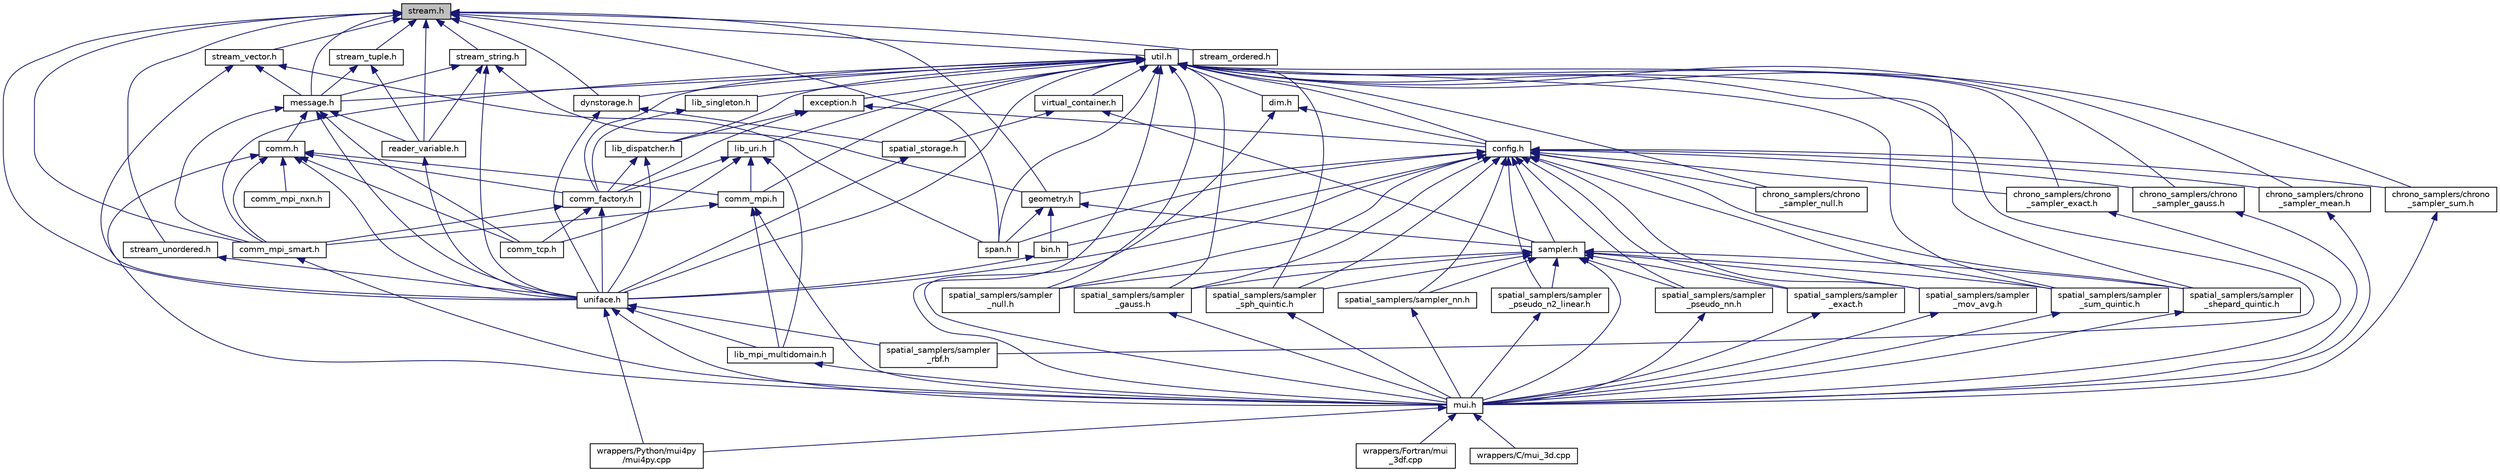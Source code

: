 digraph "stream.h"
{
 // LATEX_PDF_SIZE
  edge [fontname="Helvetica",fontsize="10",labelfontname="Helvetica",labelfontsize="10"];
  node [fontname="Helvetica",fontsize="10",shape=record];
  Node1 [label="stream.h",height=0.2,width=0.4,color="black", fillcolor="grey75", style="filled", fontcolor="black",tooltip="Defines base stream class container_stream and associated functors."];
  Node1 -> Node2 [dir="back",color="midnightblue",fontsize="10",style="solid",fontname="Helvetica"];
  Node2 [label="comm_mpi_smart.h",height=0.2,width=0.4,color="black", fillcolor="white", style="filled",URL="$comm__mpi__smart_8h.html",tooltip="Structures and methods for a smart (communication reducing) communicator type."];
  Node2 -> Node3 [dir="back",color="midnightblue",fontsize="10",style="solid",fontname="Helvetica"];
  Node3 [label="mui.h",height=0.2,width=0.4,color="black", fillcolor="white", style="filled",URL="$mui_8h.html",tooltip="The main header file for MUI. Usually the only file that needs to be included in order to integrate i..."];
  Node3 -> Node4 [dir="back",color="midnightblue",fontsize="10",style="solid",fontname="Helvetica"];
  Node4 [label="wrappers/C/mui_3d.cpp",height=0.2,width=0.4,color="black", fillcolor="white", style="filled",URL="$mui__3d_8cpp.html",tooltip=" "];
  Node3 -> Node5 [dir="back",color="midnightblue",fontsize="10",style="solid",fontname="Helvetica"];
  Node5 [label="wrappers/Fortran/mui\l_3df.cpp",height=0.2,width=0.4,color="black", fillcolor="white", style="filled",URL="$mui__3df_8cpp.html",tooltip=" "];
  Node3 -> Node6 [dir="back",color="midnightblue",fontsize="10",style="solid",fontname="Helvetica"];
  Node6 [label="wrappers/Python/mui4py\l/mui4py.cpp",height=0.2,width=0.4,color="black", fillcolor="white", style="filled",URL="$mui4py_8cpp.html",tooltip=" "];
  Node1 -> Node7 [dir="back",color="midnightblue",fontsize="10",style="solid",fontname="Helvetica"];
  Node7 [label="dynstorage.h",height=0.2,width=0.4,color="black", fillcolor="white", style="filled",URL="$dynstorage_8h.html",tooltip="Implementation of a compound dynamic data structure used throughout MUI."];
  Node7 -> Node8 [dir="back",color="midnightblue",fontsize="10",style="solid",fontname="Helvetica"];
  Node8 [label="spatial_storage.h",height=0.2,width=0.4,color="black", fillcolor="white", style="filled",URL="$spatial__storage_8h.html",tooltip="Defines the spatial_storage data type."];
  Node8 -> Node9 [dir="back",color="midnightblue",fontsize="10",style="solid",fontname="Helvetica"];
  Node9 [label="uniface.h",height=0.2,width=0.4,color="black", fillcolor="white", style="filled",URL="$uniface_8h.html",tooltip="Provides the majority of the useful functionality for MUI, including all fetch, commit and push funct..."];
  Node9 -> Node10 [dir="back",color="midnightblue",fontsize="10",style="solid",fontname="Helvetica"];
  Node10 [label="lib_mpi_multidomain.h",height=0.2,width=0.4,color="black", fillcolor="white", style="filled",URL="$lib__mpi__multidomain_8h.html",tooltip="Provides helper functions for creating and synchronising multiple MUI interfaces for a single domain."];
  Node10 -> Node3 [dir="back",color="midnightblue",fontsize="10",style="solid",fontname="Helvetica"];
  Node9 -> Node3 [dir="back",color="midnightblue",fontsize="10",style="solid",fontname="Helvetica"];
  Node9 -> Node11 [dir="back",color="midnightblue",fontsize="10",style="solid",fontname="Helvetica"];
  Node11 [label="spatial_samplers/sampler\l_rbf.h",height=0.2,width=0.4,color="black", fillcolor="white", style="filled",URL="$sampler__rbf_8h.html",tooltip="Spatial sampler using Gaussian Radial Basis Function interpolation."];
  Node9 -> Node6 [dir="back",color="midnightblue",fontsize="10",style="solid",fontname="Helvetica"];
  Node7 -> Node9 [dir="back",color="midnightblue",fontsize="10",style="solid",fontname="Helvetica"];
  Node1 -> Node12 [dir="back",color="midnightblue",fontsize="10",style="solid",fontname="Helvetica"];
  Node12 [label="geometry.h",height=0.2,width=0.4,color="black", fillcolor="white", style="filled",URL="$geometry_8h.html",tooltip="Base classes for creating geometries, primarily used by spatial interpolation methods and for definin..."];
  Node12 -> Node13 [dir="back",color="midnightblue",fontsize="10",style="solid",fontname="Helvetica"];
  Node13 [label="bin.h",height=0.2,width=0.4,color="black", fillcolor="white", style="filled",URL="$bin_8h.html",tooltip="Structures and methods to create an underlying binning structure for data received through an interfa..."];
  Node13 -> Node9 [dir="back",color="midnightblue",fontsize="10",style="solid",fontname="Helvetica"];
  Node12 -> Node14 [dir="back",color="midnightblue",fontsize="10",style="solid",fontname="Helvetica"];
  Node14 [label="sampler.h",height=0.2,width=0.4,color="black", fillcolor="white", style="filled",URL="$sampler_8h.html",tooltip="A reference file for making custom samplers. The new sampler does not have to derive from this class,..."];
  Node14 -> Node3 [dir="back",color="midnightblue",fontsize="10",style="solid",fontname="Helvetica"];
  Node14 -> Node15 [dir="back",color="midnightblue",fontsize="10",style="solid",fontname="Helvetica"];
  Node15 [label="spatial_samplers/sampler\l_exact.h",height=0.2,width=0.4,color="black", fillcolor="white", style="filled",URL="$sampler__exact_8h.html",tooltip="Spatial sampler that provides a value at an exact point with no interpolation."];
  Node15 -> Node3 [dir="back",color="midnightblue",fontsize="10",style="solid",fontname="Helvetica"];
  Node14 -> Node16 [dir="back",color="midnightblue",fontsize="10",style="solid",fontname="Helvetica"];
  Node16 [label="spatial_samplers/sampler\l_gauss.h",height=0.2,width=0.4,color="black", fillcolor="white", style="filled",URL="$sampler__gauss_8h.html",tooltip="Spatial sampler that provides a value at a point using Gaussian interpolation."];
  Node16 -> Node3 [dir="back",color="midnightblue",fontsize="10",style="solid",fontname="Helvetica"];
  Node14 -> Node17 [dir="back",color="midnightblue",fontsize="10",style="solid",fontname="Helvetica"];
  Node17 [label="spatial_samplers/sampler\l_mov_avg.h",height=0.2,width=0.4,color="black", fillcolor="white", style="filled",URL="$sampler__mov__avg_8h.html",tooltip="Spatial sampler that provides a value at a point using a moving average interpolation."];
  Node17 -> Node3 [dir="back",color="midnightblue",fontsize="10",style="solid",fontname="Helvetica"];
  Node14 -> Node18 [dir="back",color="midnightblue",fontsize="10",style="solid",fontname="Helvetica"];
  Node18 [label="spatial_samplers/sampler_nn.h",height=0.2,width=0.4,color="black", fillcolor="white", style="filled",URL="$sampler__nn_8h.html",tooltip="Spatial sampler that provides a value at a point using a nearest neighbour interpolation."];
  Node18 -> Node3 [dir="back",color="midnightblue",fontsize="10",style="solid",fontname="Helvetica"];
  Node14 -> Node19 [dir="back",color="midnightblue",fontsize="10",style="solid",fontname="Helvetica"];
  Node19 [label="spatial_samplers/sampler\l_null.h",height=0.2,width=0.4,color="black", fillcolor="white", style="filled",URL="$sampler__null_8h.html",tooltip="Dummy spatial sampler that provides a template for creating new samplers."];
  Node14 -> Node20 [dir="back",color="midnightblue",fontsize="10",style="solid",fontname="Helvetica"];
  Node20 [label="spatial_samplers/sampler\l_pseudo_n2_linear.h",height=0.2,width=0.4,color="black", fillcolor="white", style="filled",URL="$sampler__pseudo__n2__linear_8h.html",tooltip="Spatial sampler that provides a value at a point using a pseudo-linear n^2 interpolation."];
  Node20 -> Node3 [dir="back",color="midnightblue",fontsize="10",style="solid",fontname="Helvetica"];
  Node14 -> Node21 [dir="back",color="midnightblue",fontsize="10",style="solid",fontname="Helvetica"];
  Node21 [label="spatial_samplers/sampler\l_pseudo_nn.h",height=0.2,width=0.4,color="black", fillcolor="white", style="filled",URL="$sampler__pseudo__nn_8h.html",tooltip="Spatial sampler that provides a value at a point using a pseudo nearest neighbour interpolation."];
  Node21 -> Node3 [dir="back",color="midnightblue",fontsize="10",style="solid",fontname="Helvetica"];
  Node14 -> Node22 [dir="back",color="midnightblue",fontsize="10",style="solid",fontname="Helvetica"];
  Node22 [label="spatial_samplers/sampler\l_shepard_quintic.h",height=0.2,width=0.4,color="black", fillcolor="white", style="filled",URL="$sampler__shepard__quintic_8h.html",tooltip=" "];
  Node22 -> Node3 [dir="back",color="midnightblue",fontsize="10",style="solid",fontname="Helvetica"];
  Node14 -> Node23 [dir="back",color="midnightblue",fontsize="10",style="solid",fontname="Helvetica"];
  Node23 [label="spatial_samplers/sampler\l_sph_quintic.h",height=0.2,width=0.4,color="black", fillcolor="white", style="filled",URL="$sampler__sph__quintic_8h.html",tooltip="Spatial sampler that provides a value at a point using SPH interpolation with a quintic kernel."];
  Node23 -> Node3 [dir="back",color="midnightblue",fontsize="10",style="solid",fontname="Helvetica"];
  Node14 -> Node24 [dir="back",color="midnightblue",fontsize="10",style="solid",fontname="Helvetica"];
  Node24 [label="spatial_samplers/sampler\l_sum_quintic.h",height=0.2,width=0.4,color="black", fillcolor="white", style="filled",URL="$sampler__sum__quintic_8h.html",tooltip="Spatial sampler that provides a value at a point using summation with a quintic kernel."];
  Node24 -> Node3 [dir="back",color="midnightblue",fontsize="10",style="solid",fontname="Helvetica"];
  Node12 -> Node25 [dir="back",color="midnightblue",fontsize="10",style="solid",fontname="Helvetica"];
  Node25 [label="span.h",height=0.2,width=0.4,color="black", fillcolor="white", style="filled",URL="$span_8h.html",tooltip="Provides functions to determine whether geometries are colliding."];
  Node1 -> Node26 [dir="back",color="midnightblue",fontsize="10",style="solid",fontname="Helvetica"];
  Node26 [label="message.h",height=0.2,width=0.4,color="black", fillcolor="white", style="filled",URL="$message_8h.html",tooltip="Structure to contain and manipulate data from internal data to MPI message."];
  Node26 -> Node27 [dir="back",color="midnightblue",fontsize="10",style="solid",fontname="Helvetica"];
  Node27 [label="comm.h",height=0.2,width=0.4,color="black", fillcolor="white", style="filled",URL="$comm_8h.html",tooltip="File containing class definition of communication interface. This is the base class for all other com..."];
  Node27 -> Node28 [dir="back",color="midnightblue",fontsize="10",style="solid",fontname="Helvetica"];
  Node28 [label="comm_factory.h",height=0.2,width=0.4,color="black", fillcolor="white", style="filled",URL="$comm__factory_8h.html",tooltip="Structures and methods to create a new communicator based on chosen protocols."];
  Node28 -> Node2 [dir="back",color="midnightblue",fontsize="10",style="solid",fontname="Helvetica"];
  Node28 -> Node29 [dir="back",color="midnightblue",fontsize="10",style="solid",fontname="Helvetica"];
  Node29 [label="comm_tcp.h",height=0.2,width=0.4,color="black", fillcolor="white", style="filled",URL="$comm__tcp_8h.html",tooltip="File containing class definition of base TCP communicator."];
  Node28 -> Node9 [dir="back",color="midnightblue",fontsize="10",style="solid",fontname="Helvetica"];
  Node27 -> Node30 [dir="back",color="midnightblue",fontsize="10",style="solid",fontname="Helvetica"];
  Node30 [label="comm_mpi.h",height=0.2,width=0.4,color="black", fillcolor="white", style="filled",URL="$comm__mpi_8h.html",tooltip="Class definition of base MPI communicator."];
  Node30 -> Node2 [dir="back",color="midnightblue",fontsize="10",style="solid",fontname="Helvetica"];
  Node30 -> Node10 [dir="back",color="midnightblue",fontsize="10",style="solid",fontname="Helvetica"];
  Node30 -> Node3 [dir="back",color="midnightblue",fontsize="10",style="solid",fontname="Helvetica"];
  Node27 -> Node31 [dir="back",color="midnightblue",fontsize="10",style="solid",fontname="Helvetica"];
  Node31 [label="comm_mpi_nxn.h",height=0.2,width=0.4,color="black", fillcolor="white", style="filled",URL="$comm__mpi__nxn_8h.html",tooltip="Structures and methods for a many-to-many (nxn) communicator type."];
  Node27 -> Node2 [dir="back",color="midnightblue",fontsize="10",style="solid",fontname="Helvetica"];
  Node27 -> Node29 [dir="back",color="midnightblue",fontsize="10",style="solid",fontname="Helvetica"];
  Node27 -> Node3 [dir="back",color="midnightblue",fontsize="10",style="solid",fontname="Helvetica"];
  Node27 -> Node9 [dir="back",color="midnightblue",fontsize="10",style="solid",fontname="Helvetica"];
  Node26 -> Node2 [dir="back",color="midnightblue",fontsize="10",style="solid",fontname="Helvetica"];
  Node26 -> Node29 [dir="back",color="midnightblue",fontsize="10",style="solid",fontname="Helvetica"];
  Node26 -> Node32 [dir="back",color="midnightblue",fontsize="10",style="solid",fontname="Helvetica"];
  Node32 [label="reader_variable.h",height=0.2,width=0.4,color="black", fillcolor="white", style="filled",URL="$reader__variable_8h.html",tooltip="Creates a structure to parse a message as variables and pass them to a function as arguments."];
  Node32 -> Node9 [dir="back",color="midnightblue",fontsize="10",style="solid",fontname="Helvetica"];
  Node26 -> Node9 [dir="back",color="midnightblue",fontsize="10",style="solid",fontname="Helvetica"];
  Node1 -> Node32 [dir="back",color="midnightblue",fontsize="10",style="solid",fontname="Helvetica"];
  Node1 -> Node25 [dir="back",color="midnightblue",fontsize="10",style="solid",fontname="Helvetica"];
  Node1 -> Node33 [dir="back",color="midnightblue",fontsize="10",style="solid",fontname="Helvetica"];
  Node33 [label="stream_ordered.h",height=0.2,width=0.4,color="black", fillcolor="white", style="filled",URL="$stream__ordered_8h.html",tooltip="Defines the stream in/out for the ordered std::map data type."];
  Node1 -> Node34 [dir="back",color="midnightblue",fontsize="10",style="solid",fontname="Helvetica"];
  Node34 [label="stream_string.h",height=0.2,width=0.4,color="black", fillcolor="white", style="filled",URL="$stream__string_8h.html",tooltip="Defines the stream in/out for std::string data type."];
  Node34 -> Node12 [dir="back",color="midnightblue",fontsize="10",style="solid",fontname="Helvetica"];
  Node34 -> Node26 [dir="back",color="midnightblue",fontsize="10",style="solid",fontname="Helvetica"];
  Node34 -> Node32 [dir="back",color="midnightblue",fontsize="10",style="solid",fontname="Helvetica"];
  Node34 -> Node9 [dir="back",color="midnightblue",fontsize="10",style="solid",fontname="Helvetica"];
  Node1 -> Node35 [dir="back",color="midnightblue",fontsize="10",style="solid",fontname="Helvetica"];
  Node35 [label="stream_tuple.h",height=0.2,width=0.4,color="black", fillcolor="white", style="filled",URL="$stream__tuple_8h.html",tooltip="Defines the stream in/out for std::tuple data type."];
  Node35 -> Node26 [dir="back",color="midnightblue",fontsize="10",style="solid",fontname="Helvetica"];
  Node35 -> Node32 [dir="back",color="midnightblue",fontsize="10",style="solid",fontname="Helvetica"];
  Node1 -> Node36 [dir="back",color="midnightblue",fontsize="10",style="solid",fontname="Helvetica"];
  Node36 [label="stream_unordered.h",height=0.2,width=0.4,color="black", fillcolor="white", style="filled",URL="$stream__unordered_8h.html",tooltip="Defines the stream in/out for the unordered std::unordered_map. data type."];
  Node36 -> Node9 [dir="back",color="midnightblue",fontsize="10",style="solid",fontname="Helvetica"];
  Node1 -> Node37 [dir="back",color="midnightblue",fontsize="10",style="solid",fontname="Helvetica"];
  Node37 [label="stream_vector.h",height=0.2,width=0.4,color="black", fillcolor="white", style="filled",URL="$stream__vector_8h.html",tooltip="Defines the stream in/out for std::vector data type."];
  Node37 -> Node26 [dir="back",color="midnightblue",fontsize="10",style="solid",fontname="Helvetica"];
  Node37 -> Node25 [dir="back",color="midnightblue",fontsize="10",style="solid",fontname="Helvetica"];
  Node37 -> Node9 [dir="back",color="midnightblue",fontsize="10",style="solid",fontname="Helvetica"];
  Node1 -> Node9 [dir="back",color="midnightblue",fontsize="10",style="solid",fontname="Helvetica"];
  Node1 -> Node38 [dir="back",color="midnightblue",fontsize="10",style="solid",fontname="Helvetica"];
  Node38 [label="util.h",height=0.2,width=0.4,color="black", fillcolor="white", style="filled",URL="$util_8h.html",tooltip="Provides a number of utility functions used through the rest of the library."];
  Node38 -> Node39 [dir="back",color="midnightblue",fontsize="10",style="solid",fontname="Helvetica"];
  Node39 [label="chrono_samplers/chrono\l_sampler_exact.h",height=0.2,width=0.4,color="black", fillcolor="white", style="filled",URL="$chrono__sampler__exact_8h.html",tooltip="Temporal sampler that samples at exactly the time specified and performs no interpolation."];
  Node39 -> Node3 [dir="back",color="midnightblue",fontsize="10",style="solid",fontname="Helvetica"];
  Node38 -> Node40 [dir="back",color="midnightblue",fontsize="10",style="solid",fontname="Helvetica"];
  Node40 [label="chrono_samplers/chrono\l_sampler_gauss.h",height=0.2,width=0.4,color="black", fillcolor="white", style="filled",URL="$chrono__sampler__gauss_8h.html",tooltip="Temporal sampler that applies Gaussian interpolation and is symmetric for past and future."];
  Node40 -> Node3 [dir="back",color="midnightblue",fontsize="10",style="solid",fontname="Helvetica"];
  Node38 -> Node41 [dir="back",color="midnightblue",fontsize="10",style="solid",fontname="Helvetica"];
  Node41 [label="chrono_samplers/chrono\l_sampler_mean.h",height=0.2,width=0.4,color="black", fillcolor="white", style="filled",URL="$chrono__sampler__mean_8h.html",tooltip="Temporal sampler that averages in time with a range from [ now - left, now + right ]."];
  Node41 -> Node3 [dir="back",color="midnightblue",fontsize="10",style="solid",fontname="Helvetica"];
  Node38 -> Node42 [dir="back",color="midnightblue",fontsize="10",style="solid",fontname="Helvetica"];
  Node42 [label="chrono_samplers/chrono\l_sampler_null.h",height=0.2,width=0.4,color="black", fillcolor="white", style="filled",URL="$chrono__sampler__null_8h.html",tooltip="Dummy temporal sampler intended as a file template for creating new samplers."];
  Node38 -> Node43 [dir="back",color="midnightblue",fontsize="10",style="solid",fontname="Helvetica"];
  Node43 [label="chrono_samplers/chrono\l_sampler_sum.h",height=0.2,width=0.4,color="black", fillcolor="white", style="filled",URL="$chrono__sampler__sum_8h.html",tooltip="Temporal sampler that sums in time ranging from [ now - left, now + right ]."];
  Node43 -> Node3 [dir="back",color="midnightblue",fontsize="10",style="solid",fontname="Helvetica"];
  Node38 -> Node28 [dir="back",color="midnightblue",fontsize="10",style="solid",fontname="Helvetica"];
  Node38 -> Node30 [dir="back",color="midnightblue",fontsize="10",style="solid",fontname="Helvetica"];
  Node38 -> Node2 [dir="back",color="midnightblue",fontsize="10",style="solid",fontname="Helvetica"];
  Node38 -> Node44 [dir="back",color="midnightblue",fontsize="10",style="solid",fontname="Helvetica"];
  Node44 [label="config.h",height=0.2,width=0.4,color="black", fillcolor="white", style="filled",URL="$config_8h.html",tooltip="File containing data structures defining all data types used by an interface."];
  Node44 -> Node13 [dir="back",color="midnightblue",fontsize="10",style="solid",fontname="Helvetica"];
  Node44 -> Node39 [dir="back",color="midnightblue",fontsize="10",style="solid",fontname="Helvetica"];
  Node44 -> Node40 [dir="back",color="midnightblue",fontsize="10",style="solid",fontname="Helvetica"];
  Node44 -> Node41 [dir="back",color="midnightblue",fontsize="10",style="solid",fontname="Helvetica"];
  Node44 -> Node42 [dir="back",color="midnightblue",fontsize="10",style="solid",fontname="Helvetica"];
  Node44 -> Node43 [dir="back",color="midnightblue",fontsize="10",style="solid",fontname="Helvetica"];
  Node44 -> Node12 [dir="back",color="midnightblue",fontsize="10",style="solid",fontname="Helvetica"];
  Node44 -> Node14 [dir="back",color="midnightblue",fontsize="10",style="solid",fontname="Helvetica"];
  Node44 -> Node25 [dir="back",color="midnightblue",fontsize="10",style="solid",fontname="Helvetica"];
  Node44 -> Node15 [dir="back",color="midnightblue",fontsize="10",style="solid",fontname="Helvetica"];
  Node44 -> Node16 [dir="back",color="midnightblue",fontsize="10",style="solid",fontname="Helvetica"];
  Node44 -> Node17 [dir="back",color="midnightblue",fontsize="10",style="solid",fontname="Helvetica"];
  Node44 -> Node18 [dir="back",color="midnightblue",fontsize="10",style="solid",fontname="Helvetica"];
  Node44 -> Node19 [dir="back",color="midnightblue",fontsize="10",style="solid",fontname="Helvetica"];
  Node44 -> Node20 [dir="back",color="midnightblue",fontsize="10",style="solid",fontname="Helvetica"];
  Node44 -> Node21 [dir="back",color="midnightblue",fontsize="10",style="solid",fontname="Helvetica"];
  Node44 -> Node22 [dir="back",color="midnightblue",fontsize="10",style="solid",fontname="Helvetica"];
  Node44 -> Node23 [dir="back",color="midnightblue",fontsize="10",style="solid",fontname="Helvetica"];
  Node44 -> Node24 [dir="back",color="midnightblue",fontsize="10",style="solid",fontname="Helvetica"];
  Node44 -> Node9 [dir="back",color="midnightblue",fontsize="10",style="solid",fontname="Helvetica"];
  Node38 -> Node45 [dir="back",color="midnightblue",fontsize="10",style="solid",fontname="Helvetica"];
  Node45 [label="dim.h",height=0.2,width=0.4,color="black", fillcolor="white", style="filled",URL="$dim_8h.html",tooltip="File providing data specialisms at different dimensionalities."];
  Node45 -> Node44 [dir="back",color="midnightblue",fontsize="10",style="solid",fontname="Helvetica"];
  Node45 -> Node3 [dir="back",color="midnightblue",fontsize="10",style="solid",fontname="Helvetica"];
  Node38 -> Node7 [dir="back",color="midnightblue",fontsize="10",style="solid",fontname="Helvetica"];
  Node38 -> Node46 [dir="back",color="midnightblue",fontsize="10",style="solid",fontname="Helvetica"];
  Node46 [label="exception.h",height=0.2,width=0.4,color="black", fillcolor="white", style="filled",URL="$exception_8h.html",tooltip="Base class for exception handling."];
  Node46 -> Node28 [dir="back",color="midnightblue",fontsize="10",style="solid",fontname="Helvetica"];
  Node46 -> Node44 [dir="back",color="midnightblue",fontsize="10",style="solid",fontname="Helvetica"];
  Node46 -> Node47 [dir="back",color="midnightblue",fontsize="10",style="solid",fontname="Helvetica"];
  Node47 [label="lib_dispatcher.h",height=0.2,width=0.4,color="black", fillcolor="white", style="filled",URL="$lib__dispatcher_8h.html",tooltip="Structure for communicator used in comm_factory.h."];
  Node47 -> Node28 [dir="back",color="midnightblue",fontsize="10",style="solid",fontname="Helvetica"];
  Node47 -> Node9 [dir="back",color="midnightblue",fontsize="10",style="solid",fontname="Helvetica"];
  Node38 -> Node47 [dir="back",color="midnightblue",fontsize="10",style="solid",fontname="Helvetica"];
  Node38 -> Node48 [dir="back",color="midnightblue",fontsize="10",style="solid",fontname="Helvetica"];
  Node48 [label="lib_singleton.h",height=0.2,width=0.4,color="black", fillcolor="white", style="filled",URL="$lib__singleton_8h.html",tooltip="Base class to contain communicator in comm_factory.h."];
  Node48 -> Node28 [dir="back",color="midnightblue",fontsize="10",style="solid",fontname="Helvetica"];
  Node38 -> Node49 [dir="back",color="midnightblue",fontsize="10",style="solid",fontname="Helvetica"];
  Node49 [label="lib_uri.h",height=0.2,width=0.4,color="black", fillcolor="white", style="filled",URL="$lib__uri_8h.html",tooltip="Base class to contain and manipulate a unique URI (Uniform Resource Identifier)."];
  Node49 -> Node28 [dir="back",color="midnightblue",fontsize="10",style="solid",fontname="Helvetica"];
  Node49 -> Node30 [dir="back",color="midnightblue",fontsize="10",style="solid",fontname="Helvetica"];
  Node49 -> Node29 [dir="back",color="midnightblue",fontsize="10",style="solid",fontname="Helvetica"];
  Node49 -> Node10 [dir="back",color="midnightblue",fontsize="10",style="solid",fontname="Helvetica"];
  Node38 -> Node26 [dir="back",color="midnightblue",fontsize="10",style="solid",fontname="Helvetica"];
  Node38 -> Node3 [dir="back",color="midnightblue",fontsize="10",style="solid",fontname="Helvetica"];
  Node38 -> Node25 [dir="back",color="midnightblue",fontsize="10",style="solid",fontname="Helvetica"];
  Node38 -> Node16 [dir="back",color="midnightblue",fontsize="10",style="solid",fontname="Helvetica"];
  Node38 -> Node19 [dir="back",color="midnightblue",fontsize="10",style="solid",fontname="Helvetica"];
  Node38 -> Node11 [dir="back",color="midnightblue",fontsize="10",style="solid",fontname="Helvetica"];
  Node38 -> Node22 [dir="back",color="midnightblue",fontsize="10",style="solid",fontname="Helvetica"];
  Node38 -> Node23 [dir="back",color="midnightblue",fontsize="10",style="solid",fontname="Helvetica"];
  Node38 -> Node24 [dir="back",color="midnightblue",fontsize="10",style="solid",fontname="Helvetica"];
  Node38 -> Node9 [dir="back",color="midnightblue",fontsize="10",style="solid",fontname="Helvetica"];
  Node38 -> Node50 [dir="back",color="midnightblue",fontsize="10",style="solid",fontname="Helvetica"];
  Node50 [label="virtual_container.h",height=0.2,width=0.4,color="black", fillcolor="white", style="filled",URL="$virtual__container_8h.html",tooltip="Provides a virtual container interface that is used to wrap around data structures created by dynstor..."];
  Node50 -> Node14 [dir="back",color="midnightblue",fontsize="10",style="solid",fontname="Helvetica"];
  Node50 -> Node8 [dir="back",color="midnightblue",fontsize="10",style="solid",fontname="Helvetica"];
}
